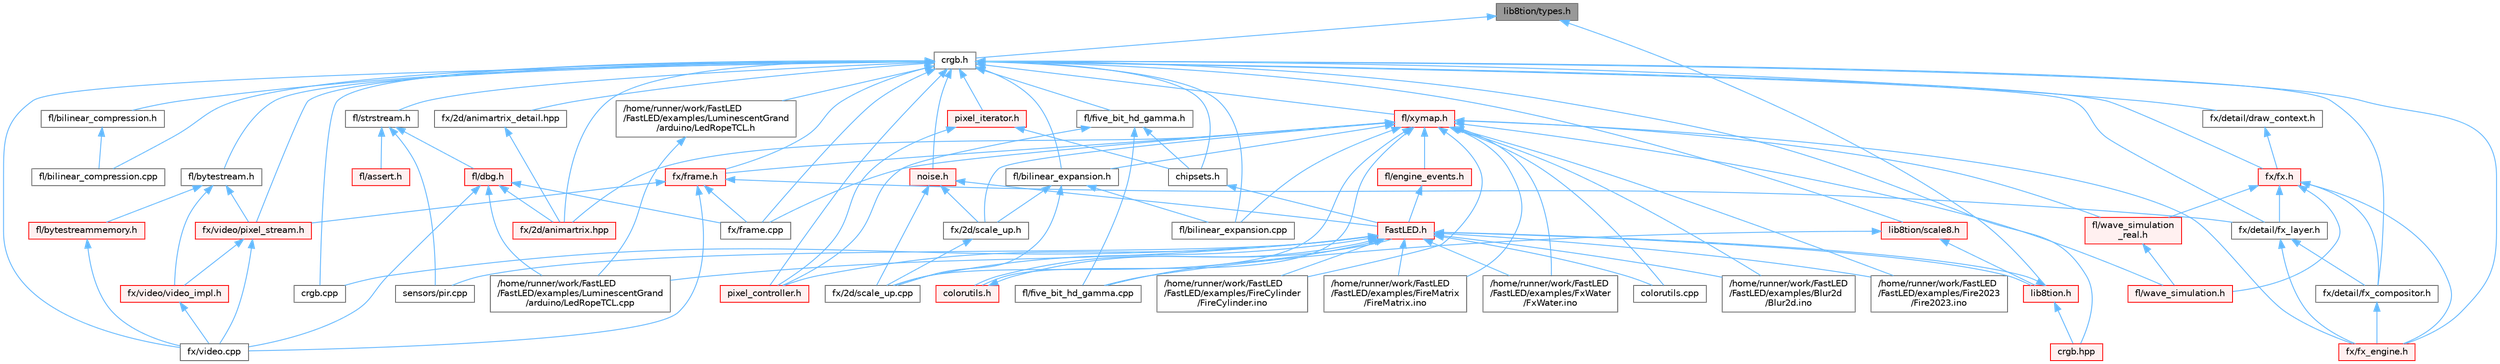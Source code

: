 digraph "lib8tion/types.h"
{
 // INTERACTIVE_SVG=YES
 // LATEX_PDF_SIZE
  bgcolor="transparent";
  edge [fontname=Helvetica,fontsize=10,labelfontname=Helvetica,labelfontsize=10];
  node [fontname=Helvetica,fontsize=10,shape=box,height=0.2,width=0.4];
  Node1 [id="Node000001",label="lib8tion/types.h",height=0.2,width=0.4,color="gray40", fillcolor="grey60", style="filled", fontcolor="black",tooltip="Defines fractional types used for lib8tion functions."];
  Node1 -> Node2 [id="edge1_Node000001_Node000002",dir="back",color="steelblue1",style="solid",tooltip=" "];
  Node2 [id="Node000002",label="crgb.h",height=0.2,width=0.4,color="grey40", fillcolor="white", style="filled",URL="$db/dd1/crgb_8h.html",tooltip="Defines the red, green, and blue (RGB) pixel struct."];
  Node2 -> Node3 [id="edge2_Node000002_Node000003",dir="back",color="steelblue1",style="solid",tooltip=" "];
  Node3 [id="Node000003",label="/home/runner/work/FastLED\l/FastLED/examples/LuminescentGrand\l/arduino/LedRopeTCL.h",height=0.2,width=0.4,color="grey40", fillcolor="white", style="filled",URL="$d9/d7e/_led_rope_t_c_l_8h.html",tooltip=" "];
  Node3 -> Node4 [id="edge3_Node000003_Node000004",dir="back",color="steelblue1",style="solid",tooltip=" "];
  Node4 [id="Node000004",label="/home/runner/work/FastLED\l/FastLED/examples/LuminescentGrand\l/arduino/LedRopeTCL.cpp",height=0.2,width=0.4,color="grey40", fillcolor="white", style="filled",URL="$d6/dc9/_led_rope_t_c_l_8cpp.html",tooltip=" "];
  Node2 -> Node5 [id="edge4_Node000002_Node000005",dir="back",color="steelblue1",style="solid",tooltip=" "];
  Node5 [id="Node000005",label="chipsets.h",height=0.2,width=0.4,color="grey40", fillcolor="white", style="filled",URL="$db/d66/chipsets_8h.html",tooltip="Contains the bulk of the definitions for the various LED chipsets supported."];
  Node5 -> Node6 [id="edge5_Node000005_Node000006",dir="back",color="steelblue1",style="solid",tooltip=" "];
  Node6 [id="Node000006",label="FastLED.h",height=0.2,width=0.4,color="red", fillcolor="#FFF0F0", style="filled",URL="$db/d97/_fast_l_e_d_8h.html",tooltip="central include file for FastLED, defines the CFastLED class/object"];
  Node6 -> Node14 [id="edge6_Node000006_Node000014",dir="back",color="steelblue1",style="solid",tooltip=" "];
  Node14 [id="Node000014",label="/home/runner/work/FastLED\l/FastLED/examples/Blur2d\l/Blur2d.ino",height=0.2,width=0.4,color="grey40", fillcolor="white", style="filled",URL="$df/d42/_blur2d_8ino.html",tooltip=" "];
  Node6 -> Node26 [id="edge7_Node000006_Node000026",dir="back",color="steelblue1",style="solid",tooltip=" "];
  Node26 [id="Node000026",label="/home/runner/work/FastLED\l/FastLED/examples/Fire2023\l/Fire2023.ino",height=0.2,width=0.4,color="grey40", fillcolor="white", style="filled",URL="$d8/d2c/_fire2023_8ino.html",tooltip=" "];
  Node6 -> Node27 [id="edge8_Node000006_Node000027",dir="back",color="steelblue1",style="solid",tooltip=" "];
  Node27 [id="Node000027",label="/home/runner/work/FastLED\l/FastLED/examples/FireCylinder\l/FireCylinder.ino",height=0.2,width=0.4,color="grey40", fillcolor="white", style="filled",URL="$df/d5c/_fire_cylinder_8ino.html",tooltip=" "];
  Node6 -> Node28 [id="edge9_Node000006_Node000028",dir="back",color="steelblue1",style="solid",tooltip=" "];
  Node28 [id="Node000028",label="/home/runner/work/FastLED\l/FastLED/examples/FireMatrix\l/FireMatrix.ino",height=0.2,width=0.4,color="grey40", fillcolor="white", style="filled",URL="$dc/dfc/_fire_matrix_8ino.html",tooltip=" "];
  Node6 -> Node40 [id="edge10_Node000006_Node000040",dir="back",color="steelblue1",style="solid",tooltip=" "];
  Node40 [id="Node000040",label="/home/runner/work/FastLED\l/FastLED/examples/FxWater\l/FxWater.ino",height=0.2,width=0.4,color="grey40", fillcolor="white", style="filled",URL="$dd/d61/_fx_water_8ino.html",tooltip=" "];
  Node6 -> Node4 [id="edge11_Node000006_Node000004",dir="back",color="steelblue1",style="solid",tooltip=" "];
  Node6 -> Node80 [id="edge12_Node000006_Node000080",dir="back",color="steelblue1",style="solid",tooltip=" "];
  Node80 [id="Node000080",label="colorutils.cpp",height=0.2,width=0.4,color="grey40", fillcolor="white", style="filled",URL="$da/d2d/colorutils_8cpp.html",tooltip="Utility functions for color fill, palettes, blending, and more."];
  Node6 -> Node81 [id="edge13_Node000006_Node000081",dir="back",color="steelblue1",style="solid",tooltip=" "];
  Node81 [id="Node000081",label="colorutils.h",height=0.2,width=0.4,color="red", fillcolor="#FFF0F0", style="filled",URL="$d1/dfb/colorutils_8h.html",tooltip="Utility functions for color fill, palettes, blending, and more."];
  Node81 -> Node6 [id="edge14_Node000081_Node000006",dir="back",color="steelblue1",style="solid",tooltip=" "];
  Node6 -> Node86 [id="edge15_Node000006_Node000086",dir="back",color="steelblue1",style="solid",tooltip=" "];
  Node86 [id="Node000086",label="crgb.cpp",height=0.2,width=0.4,color="grey40", fillcolor="white", style="filled",URL="$d0/de3/crgb_8cpp.html",tooltip="Utility functions for the red, green, and blue (RGB) pixel struct."];
  Node6 -> Node95 [id="edge16_Node000006_Node000095",dir="back",color="steelblue1",style="solid",tooltip=" "];
  Node95 [id="Node000095",label="fl/five_bit_hd_gamma.cpp",height=0.2,width=0.4,color="grey40", fillcolor="white", style="filled",URL="$dd/d05/five__bit__hd__gamma_8cpp.html",tooltip="Defines functions for five-bit gamma correction."];
  Node6 -> Node106 [id="edge17_Node000006_Node000106",dir="back",color="steelblue1",style="solid",tooltip=" "];
  Node106 [id="Node000106",label="fx/2d/scale_up.cpp",height=0.2,width=0.4,color="grey40", fillcolor="white", style="filled",URL="$dc/d8c/scale__up_8cpp.html",tooltip=" "];
  Node6 -> Node113 [id="edge18_Node000006_Node000113",dir="back",color="steelblue1",style="solid",tooltip=" "];
  Node113 [id="Node000113",label="lib8tion.h",height=0.2,width=0.4,color="red", fillcolor="#FFF0F0", style="filled",URL="$df/da5/lib8tion_8h.html",tooltip="Fast, efficient 8-bit math functions specifically designed for high-performance LED programming."];
  Node113 -> Node6 [id="edge19_Node000113_Node000006",dir="back",color="steelblue1",style="solid",tooltip=" "];
  Node113 -> Node114 [id="edge20_Node000113_Node000114",dir="back",color="steelblue1",style="solid",tooltip=" "];
  Node114 [id="Node000114",label="crgb.hpp",height=0.2,width=0.4,color="red", fillcolor="#FFF0F0", style="filled",URL="$d0/d4b/crgb_8hpp.html",tooltip="Defines utility functions for the red, green, and blue (RGB) pixel struct."];
  Node6 -> Node119 [id="edge21_Node000006_Node000119",dir="back",color="steelblue1",style="solid",tooltip=" "];
  Node119 [id="Node000119",label="pixel_controller.h",height=0.2,width=0.4,color="red", fillcolor="#FFF0F0", style="filled",URL="$d5/d4d/pixel__controller_8h.html",tooltip="Low level pixel data writing class."];
  Node6 -> Node92 [id="edge22_Node000006_Node000092",dir="back",color="steelblue1",style="solid",tooltip=" "];
  Node92 [id="Node000092",label="sensors/pir.cpp",height=0.2,width=0.4,color="grey40", fillcolor="white", style="filled",URL="$d2/da7/pir_8cpp.html",tooltip=" "];
  Node2 -> Node86 [id="edge23_Node000002_Node000086",dir="back",color="steelblue1",style="solid",tooltip=" "];
  Node2 -> Node114 [id="edge24_Node000002_Node000114",dir="back",color="steelblue1",style="solid",tooltip=" "];
  Node2 -> Node125 [id="edge25_Node000002_Node000125",dir="back",color="steelblue1",style="solid",tooltip=" "];
  Node125 [id="Node000125",label="fl/bilinear_compression.cpp",height=0.2,width=0.4,color="grey40", fillcolor="white", style="filled",URL="$d0/d4b/bilinear__compression_8cpp.html",tooltip=" "];
  Node2 -> Node126 [id="edge26_Node000002_Node000126",dir="back",color="steelblue1",style="solid",tooltip=" "];
  Node126 [id="Node000126",label="fl/bilinear_compression.h",height=0.2,width=0.4,color="grey40", fillcolor="white", style="filled",URL="$d8/d48/bilinear__compression_8h.html",tooltip=" "];
  Node126 -> Node125 [id="edge27_Node000126_Node000125",dir="back",color="steelblue1",style="solid",tooltip=" "];
  Node2 -> Node127 [id="edge28_Node000002_Node000127",dir="back",color="steelblue1",style="solid",tooltip=" "];
  Node127 [id="Node000127",label="fl/bilinear_expansion.cpp",height=0.2,width=0.4,color="grey40", fillcolor="white", style="filled",URL="$de/d80/bilinear__expansion_8cpp.html",tooltip="Demonstrates how to mix noise generation with color palettes on a 2D LED matrix."];
  Node2 -> Node128 [id="edge29_Node000002_Node000128",dir="back",color="steelblue1",style="solid",tooltip=" "];
  Node128 [id="Node000128",label="fl/bilinear_expansion.h",height=0.2,width=0.4,color="grey40", fillcolor="white", style="filled",URL="$da/d34/bilinear__expansion_8h.html",tooltip="Demonstrates how to mix noise generation with color palettes on a 2D LED matrix."];
  Node128 -> Node127 [id="edge30_Node000128_Node000127",dir="back",color="steelblue1",style="solid",tooltip=" "];
  Node128 -> Node106 [id="edge31_Node000128_Node000106",dir="back",color="steelblue1",style="solid",tooltip=" "];
  Node128 -> Node129 [id="edge32_Node000128_Node000129",dir="back",color="steelblue1",style="solid",tooltip=" "];
  Node129 [id="Node000129",label="fx/2d/scale_up.h",height=0.2,width=0.4,color="grey40", fillcolor="white", style="filled",URL="$d2/d74/scale__up_8h.html",tooltip="Expands a grid using bilinear interpolation and scaling up."];
  Node129 -> Node106 [id="edge33_Node000129_Node000106",dir="back",color="steelblue1",style="solid",tooltip=" "];
  Node2 -> Node130 [id="edge34_Node000002_Node000130",dir="back",color="steelblue1",style="solid",tooltip=" "];
  Node130 [id="Node000130",label="fl/bytestream.h",height=0.2,width=0.4,color="grey40", fillcolor="white", style="filled",URL="$dd/d2b/bytestream_8h.html",tooltip=" "];
  Node130 -> Node131 [id="edge35_Node000130_Node000131",dir="back",color="steelblue1",style="solid",tooltip=" "];
  Node131 [id="Node000131",label="fl/bytestreammemory.h",height=0.2,width=0.4,color="red", fillcolor="#FFF0F0", style="filled",URL="$d1/d24/bytestreammemory_8h.html",tooltip=" "];
  Node131 -> Node133 [id="edge36_Node000131_Node000133",dir="back",color="steelblue1",style="solid",tooltip=" "];
  Node133 [id="Node000133",label="fx/video.cpp",height=0.2,width=0.4,color="grey40", fillcolor="white", style="filled",URL="$d0/d05/video_8cpp.html",tooltip=" "];
  Node130 -> Node134 [id="edge37_Node000130_Node000134",dir="back",color="steelblue1",style="solid",tooltip=" "];
  Node134 [id="Node000134",label="fx/video/pixel_stream.h",height=0.2,width=0.4,color="red", fillcolor="#FFF0F0", style="filled",URL="$d3/dfa/pixel__stream_8h.html",tooltip=" "];
  Node134 -> Node133 [id="edge38_Node000134_Node000133",dir="back",color="steelblue1",style="solid",tooltip=" "];
  Node134 -> Node137 [id="edge39_Node000134_Node000137",dir="back",color="steelblue1",style="solid",tooltip=" "];
  Node137 [id="Node000137",label="fx/video/video_impl.h",height=0.2,width=0.4,color="red", fillcolor="#FFF0F0", style="filled",URL="$d5/d82/video__impl_8h.html",tooltip=" "];
  Node137 -> Node133 [id="edge40_Node000137_Node000133",dir="back",color="steelblue1",style="solid",tooltip=" "];
  Node130 -> Node137 [id="edge41_Node000130_Node000137",dir="back",color="steelblue1",style="solid",tooltip=" "];
  Node2 -> Node140 [id="edge42_Node000002_Node000140",dir="back",color="steelblue1",style="solid",tooltip=" "];
  Node140 [id="Node000140",label="fl/five_bit_hd_gamma.h",height=0.2,width=0.4,color="grey40", fillcolor="white", style="filled",URL="$dc/d44/five__bit__hd__gamma_8h.html",tooltip="Declares functions for five-bit gamma correction."];
  Node140 -> Node5 [id="edge43_Node000140_Node000005",dir="back",color="steelblue1",style="solid",tooltip=" "];
  Node140 -> Node95 [id="edge44_Node000140_Node000095",dir="back",color="steelblue1",style="solid",tooltip=" "];
  Node140 -> Node119 [id="edge45_Node000140_Node000119",dir="back",color="steelblue1",style="solid",tooltip=" "];
  Node2 -> Node141 [id="edge46_Node000002_Node000141",dir="back",color="steelblue1",style="solid",tooltip=" "];
  Node141 [id="Node000141",label="fl/strstream.h",height=0.2,width=0.4,color="grey40", fillcolor="white", style="filled",URL="$d8/d00/strstream_8h.html",tooltip=" "];
  Node141 -> Node142 [id="edge47_Node000141_Node000142",dir="back",color="steelblue1",style="solid",tooltip=" "];
  Node142 [id="Node000142",label="fl/assert.h",height=0.2,width=0.4,color="red", fillcolor="#FFF0F0", style="filled",URL="$dc/da7/assert_8h.html",tooltip=" "];
  Node141 -> Node156 [id="edge48_Node000141_Node000156",dir="back",color="steelblue1",style="solid",tooltip=" "];
  Node156 [id="Node000156",label="fl/dbg.h",height=0.2,width=0.4,color="red", fillcolor="#FFF0F0", style="filled",URL="$d6/d01/dbg_8h.html",tooltip=" "];
  Node156 -> Node4 [id="edge49_Node000156_Node000004",dir="back",color="steelblue1",style="solid",tooltip=" "];
  Node156 -> Node170 [id="edge50_Node000156_Node000170",dir="back",color="steelblue1",style="solid",tooltip=" "];
  Node170 [id="Node000170",label="fx/2d/animartrix.hpp",height=0.2,width=0.4,color="red", fillcolor="#FFF0F0", style="filled",URL="$d3/dc3/animartrix_8hpp.html",tooltip=" "];
  Node156 -> Node168 [id="edge51_Node000156_Node000168",dir="back",color="steelblue1",style="solid",tooltip=" "];
  Node168 [id="Node000168",label="fx/frame.cpp",height=0.2,width=0.4,color="grey40", fillcolor="white", style="filled",URL="$da/d14/frame_8cpp.html",tooltip=" "];
  Node156 -> Node133 [id="edge52_Node000156_Node000133",dir="back",color="steelblue1",style="solid",tooltip=" "];
  Node141 -> Node92 [id="edge53_Node000141_Node000092",dir="back",color="steelblue1",style="solid",tooltip=" "];
  Node2 -> Node171 [id="edge54_Node000002_Node000171",dir="back",color="steelblue1",style="solid",tooltip=" "];
  Node171 [id="Node000171",label="fl/xymap.h",height=0.2,width=0.4,color="red", fillcolor="#FFF0F0", style="filled",URL="$d6/dc9/fl_2xymap_8h.html",tooltip=" "];
  Node171 -> Node14 [id="edge55_Node000171_Node000014",dir="back",color="steelblue1",style="solid",tooltip=" "];
  Node171 -> Node26 [id="edge56_Node000171_Node000026",dir="back",color="steelblue1",style="solid",tooltip=" "];
  Node171 -> Node27 [id="edge57_Node000171_Node000027",dir="back",color="steelblue1",style="solid",tooltip=" "];
  Node171 -> Node28 [id="edge58_Node000171_Node000028",dir="back",color="steelblue1",style="solid",tooltip=" "];
  Node171 -> Node40 [id="edge59_Node000171_Node000040",dir="back",color="steelblue1",style="solid",tooltip=" "];
  Node171 -> Node80 [id="edge60_Node000171_Node000080",dir="back",color="steelblue1",style="solid",tooltip=" "];
  Node171 -> Node81 [id="edge61_Node000171_Node000081",dir="back",color="steelblue1",style="solid",tooltip=" "];
  Node171 -> Node127 [id="edge62_Node000171_Node000127",dir="back",color="steelblue1",style="solid",tooltip=" "];
  Node171 -> Node128 [id="edge63_Node000171_Node000128",dir="back",color="steelblue1",style="solid",tooltip=" "];
  Node171 -> Node148 [id="edge64_Node000171_Node000148",dir="back",color="steelblue1",style="solid",tooltip=" "];
  Node148 [id="Node000148",label="fl/engine_events.h",height=0.2,width=0.4,color="red", fillcolor="#FFF0F0", style="filled",URL="$dc/dd9/fl_2engine__events_8h.html",tooltip=" "];
  Node148 -> Node6 [id="edge65_Node000148_Node000006",dir="back",color="steelblue1",style="solid",tooltip=" "];
  Node171 -> Node161 [id="edge66_Node000171_Node000161",dir="back",color="steelblue1",style="solid",tooltip=" "];
  Node161 [id="Node000161",label="fl/wave_simulation.h",height=0.2,width=0.4,color="red", fillcolor="#FFF0F0", style="filled",URL="$dc/d36/wave__simulation_8h.html",tooltip=" "];
  Node171 -> Node163 [id="edge67_Node000171_Node000163",dir="back",color="steelblue1",style="solid",tooltip=" "];
  Node163 [id="Node000163",label="fl/wave_simulation\l_real.h",height=0.2,width=0.4,color="red", fillcolor="#FFF0F0", style="filled",URL="$dd/d8e/wave__simulation__real_8h.html",tooltip=" "];
  Node163 -> Node161 [id="edge68_Node000163_Node000161",dir="back",color="steelblue1",style="solid",tooltip=" "];
  Node171 -> Node170 [id="edge69_Node000171_Node000170",dir="back",color="steelblue1",style="solid",tooltip=" "];
  Node171 -> Node106 [id="edge70_Node000171_Node000106",dir="back",color="steelblue1",style="solid",tooltip=" "];
  Node171 -> Node129 [id="edge71_Node000171_Node000129",dir="back",color="steelblue1",style="solid",tooltip=" "];
  Node171 -> Node168 [id="edge72_Node000171_Node000168",dir="back",color="steelblue1",style="solid",tooltip=" "];
  Node171 -> Node172 [id="edge73_Node000171_Node000172",dir="back",color="steelblue1",style="solid",tooltip=" "];
  Node172 [id="Node000172",label="fx/frame.h",height=0.2,width=0.4,color="red", fillcolor="#FFF0F0", style="filled",URL="$df/d7d/frame_8h.html",tooltip=" "];
  Node172 -> Node166 [id="edge74_Node000172_Node000166",dir="back",color="steelblue1",style="solid",tooltip=" "];
  Node166 [id="Node000166",label="fx/detail/fx_layer.h",height=0.2,width=0.4,color="grey40", fillcolor="white", style="filled",URL="$d7/d2f/fx__layer_8h.html",tooltip=" "];
  Node166 -> Node167 [id="edge75_Node000166_Node000167",dir="back",color="steelblue1",style="solid",tooltip=" "];
  Node167 [id="Node000167",label="fx/detail/fx_compositor.h",height=0.2,width=0.4,color="grey40", fillcolor="white", style="filled",URL="$d5/d6b/fx__compositor_8h.html",tooltip=" "];
  Node167 -> Node154 [id="edge76_Node000167_Node000154",dir="back",color="steelblue1",style="solid",tooltip=" "];
  Node154 [id="Node000154",label="fx/fx_engine.h",height=0.2,width=0.4,color="red", fillcolor="#FFF0F0", style="filled",URL="$d9/d3c/fx__engine_8h.html",tooltip=" "];
  Node166 -> Node154 [id="edge77_Node000166_Node000154",dir="back",color="steelblue1",style="solid",tooltip=" "];
  Node172 -> Node168 [id="edge78_Node000172_Node000168",dir="back",color="steelblue1",style="solid",tooltip=" "];
  Node172 -> Node133 [id="edge79_Node000172_Node000133",dir="back",color="steelblue1",style="solid",tooltip=" "];
  Node172 -> Node134 [id="edge80_Node000172_Node000134",dir="back",color="steelblue1",style="solid",tooltip=" "];
  Node171 -> Node154 [id="edge81_Node000171_Node000154",dir="back",color="steelblue1",style="solid",tooltip=" "];
  Node2 -> Node170 [id="edge82_Node000002_Node000170",dir="back",color="steelblue1",style="solid",tooltip=" "];
  Node2 -> Node175 [id="edge83_Node000002_Node000175",dir="back",color="steelblue1",style="solid",tooltip=" "];
  Node175 [id="Node000175",label="fx/2d/animartrix_detail.hpp",height=0.2,width=0.4,color="grey40", fillcolor="white", style="filled",URL="$d3/d3b/animartrix__detail_8hpp.html",tooltip=" "];
  Node175 -> Node170 [id="edge84_Node000175_Node000170",dir="back",color="steelblue1",style="solid",tooltip=" "];
  Node2 -> Node176 [id="edge85_Node000002_Node000176",dir="back",color="steelblue1",style="solid",tooltip=" "];
  Node176 [id="Node000176",label="fx/detail/draw_context.h",height=0.2,width=0.4,color="grey40", fillcolor="white", style="filled",URL="$db/ded/draw__context_8h.html",tooltip=" "];
  Node176 -> Node177 [id="edge86_Node000176_Node000177",dir="back",color="steelblue1",style="solid",tooltip=" "];
  Node177 [id="Node000177",label="fx/fx.h",height=0.2,width=0.4,color="red", fillcolor="#FFF0F0", style="filled",URL="$d2/d0c/fx_8h.html",tooltip=" "];
  Node177 -> Node161 [id="edge87_Node000177_Node000161",dir="back",color="steelblue1",style="solid",tooltip=" "];
  Node177 -> Node163 [id="edge88_Node000177_Node000163",dir="back",color="steelblue1",style="solid",tooltip=" "];
  Node177 -> Node167 [id="edge89_Node000177_Node000167",dir="back",color="steelblue1",style="solid",tooltip=" "];
  Node177 -> Node166 [id="edge90_Node000177_Node000166",dir="back",color="steelblue1",style="solid",tooltip=" "];
  Node177 -> Node154 [id="edge91_Node000177_Node000154",dir="back",color="steelblue1",style="solid",tooltip=" "];
  Node2 -> Node167 [id="edge92_Node000002_Node000167",dir="back",color="steelblue1",style="solid",tooltip=" "];
  Node2 -> Node166 [id="edge93_Node000002_Node000166",dir="back",color="steelblue1",style="solid",tooltip=" "];
  Node2 -> Node168 [id="edge94_Node000002_Node000168",dir="back",color="steelblue1",style="solid",tooltip=" "];
  Node2 -> Node172 [id="edge95_Node000002_Node000172",dir="back",color="steelblue1",style="solid",tooltip=" "];
  Node2 -> Node177 [id="edge96_Node000002_Node000177",dir="back",color="steelblue1",style="solid",tooltip=" "];
  Node2 -> Node154 [id="edge97_Node000002_Node000154",dir="back",color="steelblue1",style="solid",tooltip=" "];
  Node2 -> Node133 [id="edge98_Node000002_Node000133",dir="back",color="steelblue1",style="solid",tooltip=" "];
  Node2 -> Node134 [id="edge99_Node000002_Node000134",dir="back",color="steelblue1",style="solid",tooltip=" "];
  Node2 -> Node182 [id="edge100_Node000002_Node000182",dir="back",color="steelblue1",style="solid",tooltip=" "];
  Node182 [id="Node000182",label="lib8tion/scale8.h",height=0.2,width=0.4,color="red", fillcolor="#FFF0F0", style="filled",URL="$db/d91/scale8_8h.html",tooltip="Fast, efficient 8-bit scaling functions specifically designed for high-performance LED programming."];
  Node182 -> Node95 [id="edge101_Node000182_Node000095",dir="back",color="steelblue1",style="solid",tooltip=" "];
  Node182 -> Node113 [id="edge102_Node000182_Node000113",dir="back",color="steelblue1",style="solid",tooltip=" "];
  Node2 -> Node184 [id="edge103_Node000002_Node000184",dir="back",color="steelblue1",style="solid",tooltip=" "];
  Node184 [id="Node000184",label="noise.h",height=0.2,width=0.4,color="red", fillcolor="#FFF0F0", style="filled",URL="$d1/d31/noise_8h.html",tooltip="Functions to generate and fill arrays with noise."];
  Node184 -> Node6 [id="edge104_Node000184_Node000006",dir="back",color="steelblue1",style="solid",tooltip=" "];
  Node184 -> Node106 [id="edge105_Node000184_Node000106",dir="back",color="steelblue1",style="solid",tooltip=" "];
  Node184 -> Node129 [id="edge106_Node000184_Node000129",dir="back",color="steelblue1",style="solid",tooltip=" "];
  Node2 -> Node119 [id="edge107_Node000002_Node000119",dir="back",color="steelblue1",style="solid",tooltip=" "];
  Node2 -> Node186 [id="edge108_Node000002_Node000186",dir="back",color="steelblue1",style="solid",tooltip=" "];
  Node186 [id="Node000186",label="pixel_iterator.h",height=0.2,width=0.4,color="red", fillcolor="#FFF0F0", style="filled",URL="$d8/d6c/pixel__iterator_8h.html",tooltip="Non-templated low level pixel data writing class."];
  Node186 -> Node5 [id="edge109_Node000186_Node000005",dir="back",color="steelblue1",style="solid",tooltip=" "];
  Node186 -> Node119 [id="edge110_Node000186_Node000119",dir="back",color="steelblue1",style="solid",tooltip=" "];
  Node1 -> Node113 [id="edge111_Node000001_Node000113",dir="back",color="steelblue1",style="solid",tooltip=" "];
}

